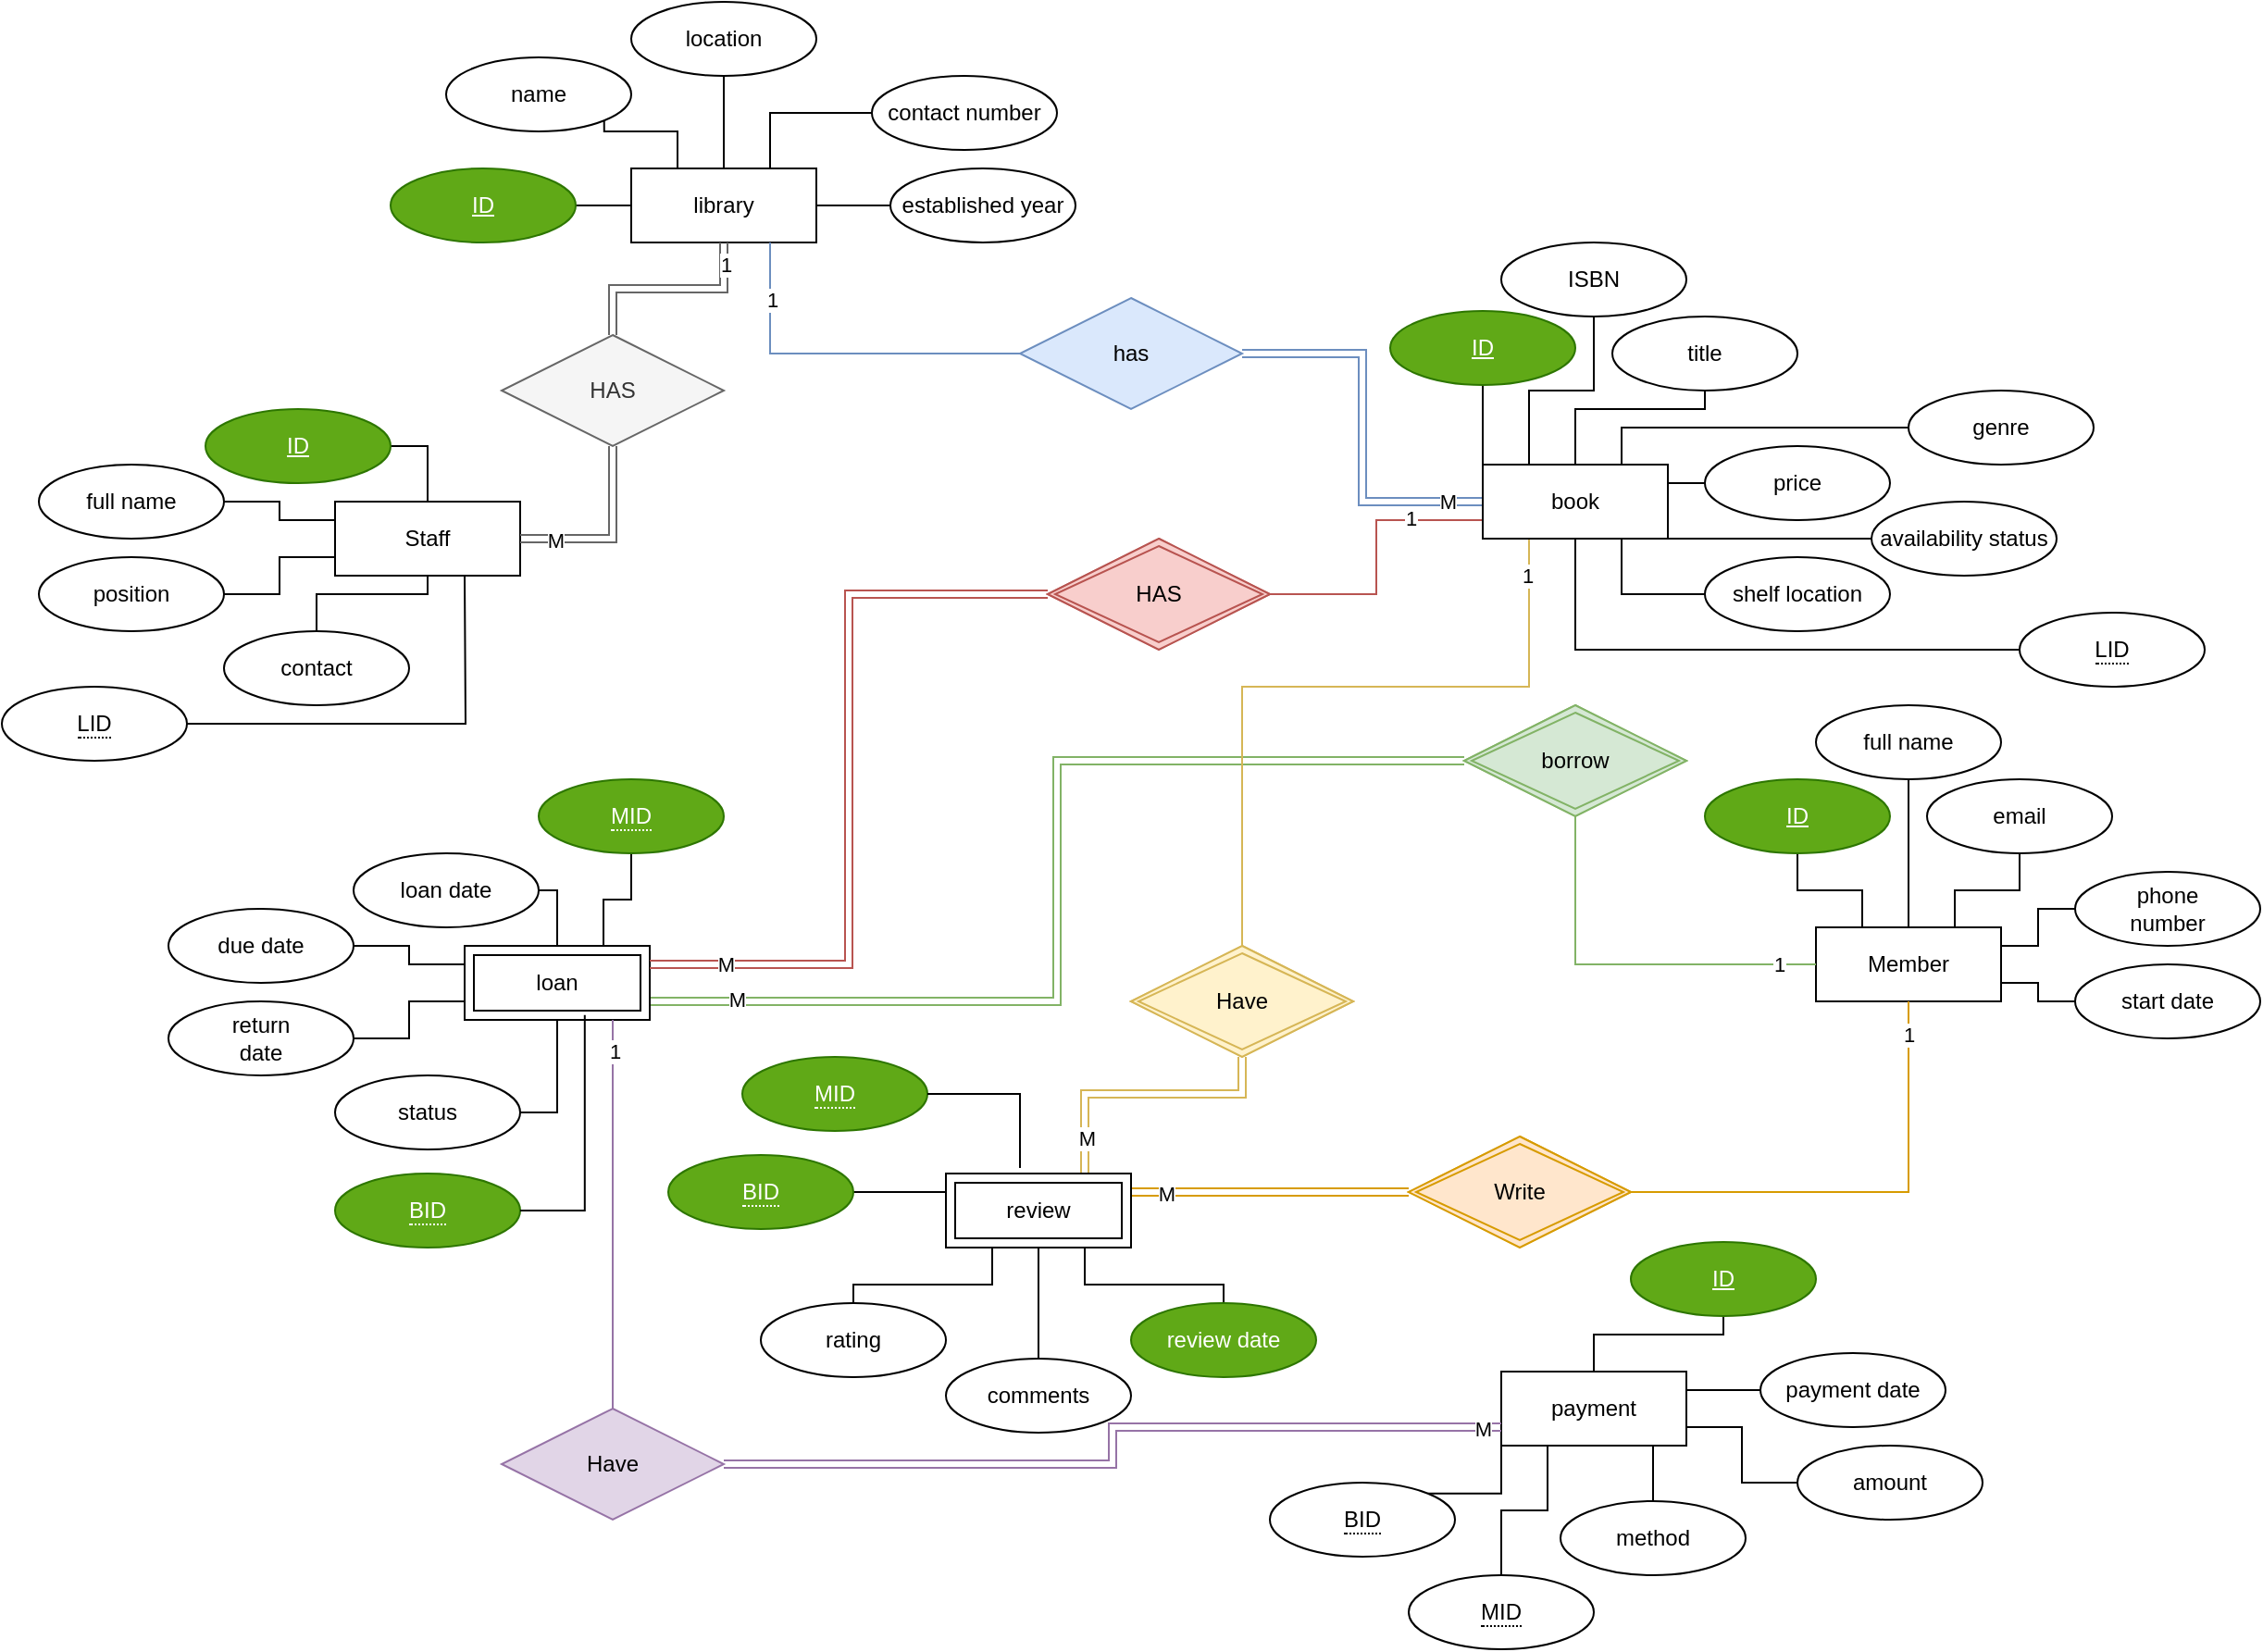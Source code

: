 <mxfile version="27.0.6">
  <diagram name="Page-1" id="9yIrcLChZXt817tXwybH">
    <mxGraphModel dx="2518" dy="2025" grid="1" gridSize="10" guides="1" tooltips="1" connect="1" arrows="1" fold="1" page="1" pageScale="1" pageWidth="850" pageHeight="1100" math="0" shadow="0">
      <root>
        <mxCell id="0" />
        <mxCell id="1" parent="0" />
        <mxCell id="FzuWJB4YfdNF7MfrPsvn-2" value="review" style="whiteSpace=wrap;html=1;align=center;" vertex="1" parent="1">
          <mxGeometry x="310" y="443" width="100" height="40" as="geometry" />
        </mxCell>
        <mxCell id="FzuWJB4YfdNF7MfrPsvn-3" value="payment" style="whiteSpace=wrap;html=1;align=center;" vertex="1" parent="1">
          <mxGeometry x="610" y="550" width="100" height="40" as="geometry" />
        </mxCell>
        <mxCell id="FzuWJB4YfdNF7MfrPsvn-55" style="edgeStyle=orthogonalEdgeStyle;rounded=0;orthogonalLoop=1;jettySize=auto;html=1;entryX=1;entryY=0.25;entryDx=0;entryDy=0;endArrow=none;startFill=0;" edge="1" parent="1" source="FzuWJB4YfdNF7MfrPsvn-50" target="FzuWJB4YfdNF7MfrPsvn-3">
          <mxGeometry relative="1" as="geometry" />
        </mxCell>
        <mxCell id="FzuWJB4YfdNF7MfrPsvn-50" value="payment date" style="ellipse;whiteSpace=wrap;html=1;align=center;" vertex="1" parent="1">
          <mxGeometry x="750" y="540" width="100" height="40" as="geometry" />
        </mxCell>
        <mxCell id="FzuWJB4YfdNF7MfrPsvn-56" style="edgeStyle=orthogonalEdgeStyle;rounded=0;orthogonalLoop=1;jettySize=auto;html=1;entryX=1;entryY=0.75;entryDx=0;entryDy=0;endArrow=none;startFill=0;" edge="1" parent="1" source="FzuWJB4YfdNF7MfrPsvn-51" target="FzuWJB4YfdNF7MfrPsvn-3">
          <mxGeometry relative="1" as="geometry" />
        </mxCell>
        <mxCell id="FzuWJB4YfdNF7MfrPsvn-51" value="amount" style="ellipse;whiteSpace=wrap;html=1;align=center;" vertex="1" parent="1">
          <mxGeometry x="770" y="590" width="100" height="40" as="geometry" />
        </mxCell>
        <mxCell id="FzuWJB4YfdNF7MfrPsvn-52" value="method" style="ellipse;whiteSpace=wrap;html=1;align=center;" vertex="1" parent="1">
          <mxGeometry x="642" y="620" width="100" height="40" as="geometry" />
        </mxCell>
        <mxCell id="FzuWJB4YfdNF7MfrPsvn-57" style="edgeStyle=orthogonalEdgeStyle;rounded=0;orthogonalLoop=1;jettySize=auto;html=1;entryX=0.82;entryY=1;entryDx=0;entryDy=0;entryPerimeter=0;endArrow=none;startFill=0;" edge="1" parent="1" source="FzuWJB4YfdNF7MfrPsvn-52" target="FzuWJB4YfdNF7MfrPsvn-3">
          <mxGeometry relative="1" as="geometry" />
        </mxCell>
        <mxCell id="FzuWJB4YfdNF7MfrPsvn-80" style="edgeStyle=orthogonalEdgeStyle;rounded=0;orthogonalLoop=1;jettySize=auto;html=1;entryX=0.75;entryY=1;entryDx=0;entryDy=0;endArrow=none;startFill=0;" edge="1" parent="1" source="FzuWJB4YfdNF7MfrPsvn-77" target="FzuWJB4YfdNF7MfrPsvn-2">
          <mxGeometry relative="1" as="geometry">
            <Array as="points">
              <mxPoint x="460" y="503" />
              <mxPoint x="385" y="503" />
            </Array>
          </mxGeometry>
        </mxCell>
        <mxCell id="FzuWJB4YfdNF7MfrPsvn-77" value="review date" style="ellipse;whiteSpace=wrap;html=1;align=center;fillColor=#60a917;fontColor=#ffffff;strokeColor=#2D7600;" vertex="1" parent="1">
          <mxGeometry x="410" y="513" width="100" height="40" as="geometry" />
        </mxCell>
        <mxCell id="FzuWJB4YfdNF7MfrPsvn-81" style="edgeStyle=orthogonalEdgeStyle;rounded=0;orthogonalLoop=1;jettySize=auto;html=1;exitX=0.5;exitY=0;exitDx=0;exitDy=0;entryX=0.5;entryY=1;entryDx=0;entryDy=0;endArrow=none;startFill=0;" edge="1" parent="1" source="FzuWJB4YfdNF7MfrPsvn-78" target="FzuWJB4YfdNF7MfrPsvn-2">
          <mxGeometry relative="1" as="geometry" />
        </mxCell>
        <mxCell id="FzuWJB4YfdNF7MfrPsvn-78" value="comments" style="ellipse;whiteSpace=wrap;html=1;align=center;" vertex="1" parent="1">
          <mxGeometry x="310" y="543" width="100" height="40" as="geometry" />
        </mxCell>
        <mxCell id="FzuWJB4YfdNF7MfrPsvn-82" style="edgeStyle=orthogonalEdgeStyle;rounded=0;orthogonalLoop=1;jettySize=auto;html=1;entryX=0.25;entryY=1;entryDx=0;entryDy=0;endArrow=none;startFill=0;" edge="1" parent="1" source="FzuWJB4YfdNF7MfrPsvn-79" target="FzuWJB4YfdNF7MfrPsvn-2">
          <mxGeometry relative="1" as="geometry">
            <Array as="points">
              <mxPoint x="260" y="503" />
              <mxPoint x="335" y="503" />
            </Array>
          </mxGeometry>
        </mxCell>
        <mxCell id="FzuWJB4YfdNF7MfrPsvn-79" value=" rating" style="ellipse;whiteSpace=wrap;html=1;align=center;" vertex="1" parent="1">
          <mxGeometry x="210" y="513" width="100" height="40" as="geometry" />
        </mxCell>
        <mxCell id="FzuWJB4YfdNF7MfrPsvn-84" style="edgeStyle=orthogonalEdgeStyle;rounded=0;orthogonalLoop=1;jettySize=auto;html=1;endArrow=none;startFill=0;" edge="1" parent="1" source="FzuWJB4YfdNF7MfrPsvn-83" target="FzuWJB4YfdNF7MfrPsvn-3">
          <mxGeometry relative="1" as="geometry">
            <Array as="points">
              <mxPoint x="730" y="530" />
              <mxPoint x="660" y="530" />
            </Array>
          </mxGeometry>
        </mxCell>
        <mxCell id="FzuWJB4YfdNF7MfrPsvn-83" value="ID" style="ellipse;whiteSpace=wrap;html=1;align=center;fontStyle=4;fillColor=#60a917;fontColor=#ffffff;strokeColor=#2D7600;" vertex="1" parent="1">
          <mxGeometry x="680" y="480" width="100" height="40" as="geometry" />
        </mxCell>
        <mxCell id="FzuWJB4YfdNF7MfrPsvn-86" value="" style="group" vertex="1" connectable="0" parent="1">
          <mxGeometry x="10" y="-190" width="370" height="130" as="geometry" />
        </mxCell>
        <mxCell id="FzuWJB4YfdNF7MfrPsvn-1" value="library" style="whiteSpace=wrap;html=1;align=center;container=0;" vertex="1" parent="FzuWJB4YfdNF7MfrPsvn-86">
          <mxGeometry x="130" y="90" width="100" height="40" as="geometry" />
        </mxCell>
        <mxCell id="FzuWJB4YfdNF7MfrPsvn-22" style="edgeStyle=orthogonalEdgeStyle;rounded=0;orthogonalLoop=1;jettySize=auto;html=1;exitX=1;exitY=1;exitDx=0;exitDy=0;entryX=0.25;entryY=0;entryDx=0;entryDy=0;endArrow=none;startFill=0;" edge="1" parent="FzuWJB4YfdNF7MfrPsvn-86" source="FzuWJB4YfdNF7MfrPsvn-8" target="FzuWJB4YfdNF7MfrPsvn-1">
          <mxGeometry relative="1" as="geometry">
            <Array as="points">
              <mxPoint x="115" y="70" />
              <mxPoint x="155" y="70" />
            </Array>
          </mxGeometry>
        </mxCell>
        <mxCell id="FzuWJB4YfdNF7MfrPsvn-8" value="name" style="ellipse;whiteSpace=wrap;html=1;align=center;container=0;" vertex="1" parent="FzuWJB4YfdNF7MfrPsvn-86">
          <mxGeometry x="30" y="30" width="100" height="40" as="geometry" />
        </mxCell>
        <mxCell id="FzuWJB4YfdNF7MfrPsvn-21" style="edgeStyle=orthogonalEdgeStyle;rounded=0;orthogonalLoop=1;jettySize=auto;html=1;endArrow=none;startFill=0;" edge="1" parent="FzuWJB4YfdNF7MfrPsvn-86" source="FzuWJB4YfdNF7MfrPsvn-10" target="FzuWJB4YfdNF7MfrPsvn-1">
          <mxGeometry relative="1" as="geometry" />
        </mxCell>
        <mxCell id="FzuWJB4YfdNF7MfrPsvn-10" value="ID" style="ellipse;whiteSpace=wrap;html=1;align=center;fontStyle=4;container=0;fillColor=#60a917;fontColor=#ffffff;strokeColor=#2D7600;" vertex="1" parent="FzuWJB4YfdNF7MfrPsvn-86">
          <mxGeometry y="90" width="100" height="40" as="geometry" />
        </mxCell>
        <mxCell id="FzuWJB4YfdNF7MfrPsvn-27" style="edgeStyle=orthogonalEdgeStyle;rounded=0;orthogonalLoop=1;jettySize=auto;html=1;entryX=0.5;entryY=0;entryDx=0;entryDy=0;endArrow=none;startFill=0;" edge="1" parent="FzuWJB4YfdNF7MfrPsvn-86" source="FzuWJB4YfdNF7MfrPsvn-11" target="FzuWJB4YfdNF7MfrPsvn-1">
          <mxGeometry relative="1" as="geometry" />
        </mxCell>
        <mxCell id="FzuWJB4YfdNF7MfrPsvn-11" value="location" style="ellipse;whiteSpace=wrap;html=1;align=center;container=0;" vertex="1" parent="FzuWJB4YfdNF7MfrPsvn-86">
          <mxGeometry x="130" width="100" height="40" as="geometry" />
        </mxCell>
        <mxCell id="FzuWJB4YfdNF7MfrPsvn-25" style="edgeStyle=orthogonalEdgeStyle;rounded=0;orthogonalLoop=1;jettySize=auto;html=1;exitX=0;exitY=0.5;exitDx=0;exitDy=0;entryX=1;entryY=0.5;entryDx=0;entryDy=0;endArrow=none;startFill=0;" edge="1" parent="FzuWJB4YfdNF7MfrPsvn-86" source="FzuWJB4YfdNF7MfrPsvn-12" target="FzuWJB4YfdNF7MfrPsvn-1">
          <mxGeometry relative="1" as="geometry" />
        </mxCell>
        <mxCell id="FzuWJB4YfdNF7MfrPsvn-12" value="established year" style="ellipse;whiteSpace=wrap;html=1;align=center;container=0;" vertex="1" parent="FzuWJB4YfdNF7MfrPsvn-86">
          <mxGeometry x="270" y="90" width="100" height="40" as="geometry" />
        </mxCell>
        <mxCell id="FzuWJB4YfdNF7MfrPsvn-24" style="edgeStyle=orthogonalEdgeStyle;rounded=0;orthogonalLoop=1;jettySize=auto;html=1;entryX=0.75;entryY=0;entryDx=0;entryDy=0;endArrow=none;startFill=0;" edge="1" parent="FzuWJB4YfdNF7MfrPsvn-86" source="FzuWJB4YfdNF7MfrPsvn-13" target="FzuWJB4YfdNF7MfrPsvn-1">
          <mxGeometry relative="1" as="geometry">
            <Array as="points">
              <mxPoint x="310" y="60" />
              <mxPoint x="205" y="60" />
            </Array>
          </mxGeometry>
        </mxCell>
        <mxCell id="FzuWJB4YfdNF7MfrPsvn-13" value="contact number" style="ellipse;whiteSpace=wrap;html=1;align=center;container=0;" vertex="1" parent="FzuWJB4YfdNF7MfrPsvn-86">
          <mxGeometry x="260" y="40" width="100" height="40" as="geometry" />
        </mxCell>
        <mxCell id="FzuWJB4YfdNF7MfrPsvn-89" style="edgeStyle=orthogonalEdgeStyle;rounded=0;orthogonalLoop=1;jettySize=auto;html=1;entryX=0;entryY=0.5;entryDx=0;entryDy=0;endArrow=none;startFill=0;fillColor=#dae8fc;strokeColor=#6c8ebf;shape=link;" edge="1" parent="1" source="FzuWJB4YfdNF7MfrPsvn-88" target="FzuWJB4YfdNF7MfrPsvn-5">
          <mxGeometry relative="1" as="geometry" />
        </mxCell>
        <mxCell id="FzuWJB4YfdNF7MfrPsvn-94" value="M" style="edgeLabel;html=1;align=center;verticalAlign=middle;resizable=0;points=[];" vertex="1" connectable="0" parent="FzuWJB4YfdNF7MfrPsvn-89">
          <mxGeometry x="0.819" relative="1" as="geometry">
            <mxPoint as="offset" />
          </mxGeometry>
        </mxCell>
        <mxCell id="FzuWJB4YfdNF7MfrPsvn-91" style="edgeStyle=orthogonalEdgeStyle;rounded=0;orthogonalLoop=1;jettySize=auto;html=1;entryX=0.75;entryY=1;entryDx=0;entryDy=0;endArrow=none;startFill=0;fillColor=#dae8fc;strokeColor=#6c8ebf;" edge="1" parent="1" source="FzuWJB4YfdNF7MfrPsvn-88" target="FzuWJB4YfdNF7MfrPsvn-1">
          <mxGeometry relative="1" as="geometry" />
        </mxCell>
        <mxCell id="FzuWJB4YfdNF7MfrPsvn-92" value="1" style="edgeLabel;html=1;align=center;verticalAlign=middle;resizable=0;points=[];" vertex="1" connectable="0" parent="FzuWJB4YfdNF7MfrPsvn-91">
          <mxGeometry x="0.682" y="-1" relative="1" as="geometry">
            <mxPoint as="offset" />
          </mxGeometry>
        </mxCell>
        <mxCell id="FzuWJB4YfdNF7MfrPsvn-88" value="has" style="shape=rhombus;perimeter=rhombusPerimeter;whiteSpace=wrap;html=1;align=center;fillColor=#dae8fc;strokeColor=#6c8ebf;" vertex="1" parent="1">
          <mxGeometry x="350" y="-30" width="120" height="60" as="geometry" />
        </mxCell>
        <mxCell id="FzuWJB4YfdNF7MfrPsvn-95" value="" style="group" vertex="1" connectable="0" parent="1">
          <mxGeometry x="720" y="190" width="300" height="180" as="geometry" />
        </mxCell>
        <mxCell id="FzuWJB4YfdNF7MfrPsvn-4" value="Member" style="whiteSpace=wrap;html=1;align=center;" vertex="1" parent="FzuWJB4YfdNF7MfrPsvn-95">
          <mxGeometry x="60" y="120" width="100" height="40" as="geometry" />
        </mxCell>
        <mxCell id="FzuWJB4YfdNF7MfrPsvn-43" style="edgeStyle=orthogonalEdgeStyle;rounded=0;orthogonalLoop=1;jettySize=auto;html=1;entryX=0.25;entryY=0;entryDx=0;entryDy=0;endArrow=none;startFill=0;" edge="1" parent="FzuWJB4YfdNF7MfrPsvn-95" source="FzuWJB4YfdNF7MfrPsvn-37" target="FzuWJB4YfdNF7MfrPsvn-4">
          <mxGeometry relative="1" as="geometry" />
        </mxCell>
        <mxCell id="FzuWJB4YfdNF7MfrPsvn-37" value="ID" style="ellipse;whiteSpace=wrap;html=1;align=center;fontStyle=4;fillColor=#60a917;fontColor=#ffffff;strokeColor=#2D7600;" vertex="1" parent="FzuWJB4YfdNF7MfrPsvn-95">
          <mxGeometry y="40" width="100" height="40" as="geometry" />
        </mxCell>
        <mxCell id="FzuWJB4YfdNF7MfrPsvn-44" style="edgeStyle=orthogonalEdgeStyle;rounded=0;orthogonalLoop=1;jettySize=auto;html=1;entryX=0.5;entryY=0;entryDx=0;entryDy=0;endArrow=none;startFill=0;" edge="1" parent="FzuWJB4YfdNF7MfrPsvn-95" source="FzuWJB4YfdNF7MfrPsvn-38" target="FzuWJB4YfdNF7MfrPsvn-4">
          <mxGeometry relative="1" as="geometry" />
        </mxCell>
        <mxCell id="FzuWJB4YfdNF7MfrPsvn-38" value=" full name" style="ellipse;whiteSpace=wrap;html=1;align=center;" vertex="1" parent="FzuWJB4YfdNF7MfrPsvn-95">
          <mxGeometry x="60" width="100" height="40" as="geometry" />
        </mxCell>
        <mxCell id="FzuWJB4YfdNF7MfrPsvn-47" style="edgeStyle=orthogonalEdgeStyle;rounded=0;orthogonalLoop=1;jettySize=auto;html=1;entryX=1;entryY=0.75;entryDx=0;entryDy=0;endArrow=none;startFill=0;" edge="1" parent="FzuWJB4YfdNF7MfrPsvn-95" source="FzuWJB4YfdNF7MfrPsvn-40" target="FzuWJB4YfdNF7MfrPsvn-4">
          <mxGeometry relative="1" as="geometry" />
        </mxCell>
        <mxCell id="FzuWJB4YfdNF7MfrPsvn-40" value=" start date" style="ellipse;whiteSpace=wrap;html=1;align=center;" vertex="1" parent="FzuWJB4YfdNF7MfrPsvn-95">
          <mxGeometry x="200" y="140" width="100" height="40" as="geometry" />
        </mxCell>
        <mxCell id="FzuWJB4YfdNF7MfrPsvn-45" style="edgeStyle=orthogonalEdgeStyle;rounded=0;orthogonalLoop=1;jettySize=auto;html=1;entryX=0.75;entryY=0;entryDx=0;entryDy=0;endArrow=none;startFill=0;" edge="1" parent="FzuWJB4YfdNF7MfrPsvn-95" source="FzuWJB4YfdNF7MfrPsvn-41" target="FzuWJB4YfdNF7MfrPsvn-4">
          <mxGeometry relative="1" as="geometry" />
        </mxCell>
        <mxCell id="FzuWJB4YfdNF7MfrPsvn-41" value="email" style="ellipse;whiteSpace=wrap;html=1;align=center;" vertex="1" parent="FzuWJB4YfdNF7MfrPsvn-95">
          <mxGeometry x="120" y="40" width="100" height="40" as="geometry" />
        </mxCell>
        <mxCell id="FzuWJB4YfdNF7MfrPsvn-46" style="edgeStyle=orthogonalEdgeStyle;rounded=0;orthogonalLoop=1;jettySize=auto;html=1;entryX=1;entryY=0.25;entryDx=0;entryDy=0;endArrow=none;startFill=0;" edge="1" parent="FzuWJB4YfdNF7MfrPsvn-95" source="FzuWJB4YfdNF7MfrPsvn-42" target="FzuWJB4YfdNF7MfrPsvn-4">
          <mxGeometry relative="1" as="geometry" />
        </mxCell>
        <mxCell id="FzuWJB4YfdNF7MfrPsvn-42" value="phone &lt;br/&gt;number" style="ellipse;whiteSpace=wrap;html=1;align=center;" vertex="1" parent="FzuWJB4YfdNF7MfrPsvn-95">
          <mxGeometry x="200" y="90" width="100" height="40" as="geometry" />
        </mxCell>
        <mxCell id="FzuWJB4YfdNF7MfrPsvn-98" style="edgeStyle=orthogonalEdgeStyle;rounded=0;orthogonalLoop=1;jettySize=auto;html=1;entryX=0;entryY=0.5;entryDx=0;entryDy=0;endArrow=none;startFill=0;fillColor=#d5e8d4;strokeColor=#82b366;" edge="1" parent="1" source="FzuWJB4YfdNF7MfrPsvn-96" target="FzuWJB4YfdNF7MfrPsvn-4">
          <mxGeometry relative="1" as="geometry">
            <Array as="points">
              <mxPoint x="650" y="330" />
            </Array>
          </mxGeometry>
        </mxCell>
        <mxCell id="FzuWJB4YfdNF7MfrPsvn-99" value="1" style="edgeLabel;html=1;align=center;verticalAlign=middle;resizable=0;points=[];" vertex="1" connectable="0" parent="FzuWJB4YfdNF7MfrPsvn-98">
          <mxGeometry x="0.809" relative="1" as="geometry">
            <mxPoint as="offset" />
          </mxGeometry>
        </mxCell>
        <mxCell id="FzuWJB4YfdNF7MfrPsvn-116" style="edgeStyle=orthogonalEdgeStyle;rounded=0;orthogonalLoop=1;jettySize=auto;html=1;entryX=1;entryY=0.75;entryDx=0;entryDy=0;fillColor=#d5e8d4;strokeColor=#82b366;endArrow=none;startFill=0;shape=link;" edge="1" parent="1" source="FzuWJB4YfdNF7MfrPsvn-96" target="FzuWJB4YfdNF7MfrPsvn-7">
          <mxGeometry relative="1" as="geometry" />
        </mxCell>
        <mxCell id="FzuWJB4YfdNF7MfrPsvn-119" value="M" style="edgeLabel;html=1;align=center;verticalAlign=middle;resizable=0;points=[];" vertex="1" connectable="0" parent="FzuWJB4YfdNF7MfrPsvn-116">
          <mxGeometry x="0.835" y="-1" relative="1" as="geometry">
            <mxPoint as="offset" />
          </mxGeometry>
        </mxCell>
        <mxCell id="FzuWJB4YfdNF7MfrPsvn-96" value="borrow" style="shape=rhombus;perimeter=rhombusPerimeter;whiteSpace=wrap;html=1;align=center;fillColor=#d5e8d4;strokeColor=#82b366;" vertex="1" parent="1">
          <mxGeometry x="590" y="190" width="120" height="60" as="geometry" />
        </mxCell>
        <mxCell id="FzuWJB4YfdNF7MfrPsvn-101" value="" style="group" vertex="1" connectable="0" parent="1">
          <mxGeometry x="-110" y="270" width="260" height="160" as="geometry" />
        </mxCell>
        <mxCell id="FzuWJB4YfdNF7MfrPsvn-7" value="loan" style="whiteSpace=wrap;html=1;align=center;" vertex="1" parent="FzuWJB4YfdNF7MfrPsvn-101">
          <mxGeometry x="160" y="50" width="100" height="40" as="geometry" />
        </mxCell>
        <mxCell id="FzuWJB4YfdNF7MfrPsvn-63" style="edgeStyle=orthogonalEdgeStyle;rounded=0;orthogonalLoop=1;jettySize=auto;html=1;exitX=1;exitY=0.5;exitDx=0;exitDy=0;entryX=0.5;entryY=0;entryDx=0;entryDy=0;endArrow=none;startFill=0;" edge="1" parent="FzuWJB4YfdNF7MfrPsvn-101" source="FzuWJB4YfdNF7MfrPsvn-39" target="FzuWJB4YfdNF7MfrPsvn-7">
          <mxGeometry relative="1" as="geometry" />
        </mxCell>
        <mxCell id="FzuWJB4YfdNF7MfrPsvn-39" value=" loan date" style="ellipse;whiteSpace=wrap;html=1;align=center;" vertex="1" parent="FzuWJB4YfdNF7MfrPsvn-101">
          <mxGeometry x="100" width="100" height="40" as="geometry" />
        </mxCell>
        <mxCell id="FzuWJB4YfdNF7MfrPsvn-67" style="edgeStyle=orthogonalEdgeStyle;rounded=0;orthogonalLoop=1;jettySize=auto;html=1;entryX=0.5;entryY=1;entryDx=0;entryDy=0;endArrow=none;startFill=0;" edge="1" parent="FzuWJB4YfdNF7MfrPsvn-101" source="FzuWJB4YfdNF7MfrPsvn-58" target="FzuWJB4YfdNF7MfrPsvn-7">
          <mxGeometry relative="1" as="geometry">
            <Array as="points">
              <mxPoint x="210" y="140" />
            </Array>
          </mxGeometry>
        </mxCell>
        <mxCell id="FzuWJB4YfdNF7MfrPsvn-58" value=" status" style="ellipse;whiteSpace=wrap;html=1;align=center;" vertex="1" parent="FzuWJB4YfdNF7MfrPsvn-101">
          <mxGeometry x="90" y="120" width="100" height="40" as="geometry" />
        </mxCell>
        <mxCell id="FzuWJB4YfdNF7MfrPsvn-65" style="edgeStyle=orthogonalEdgeStyle;rounded=0;orthogonalLoop=1;jettySize=auto;html=1;exitX=1;exitY=0.5;exitDx=0;exitDy=0;entryX=0;entryY=0.75;entryDx=0;entryDy=0;endArrow=none;startFill=0;" edge="1" parent="FzuWJB4YfdNF7MfrPsvn-101" source="FzuWJB4YfdNF7MfrPsvn-59" target="FzuWJB4YfdNF7MfrPsvn-7">
          <mxGeometry relative="1" as="geometry">
            <Array as="points">
              <mxPoint x="130" y="80" />
            </Array>
          </mxGeometry>
        </mxCell>
        <mxCell id="FzuWJB4YfdNF7MfrPsvn-59" value="return &lt;br/&gt;date" style="ellipse;whiteSpace=wrap;html=1;align=center;" vertex="1" parent="FzuWJB4YfdNF7MfrPsvn-101">
          <mxGeometry y="80" width="100" height="40" as="geometry" />
        </mxCell>
        <mxCell id="FzuWJB4YfdNF7MfrPsvn-64" style="edgeStyle=orthogonalEdgeStyle;rounded=0;orthogonalLoop=1;jettySize=auto;html=1;exitX=1;exitY=0.5;exitDx=0;exitDy=0;entryX=0;entryY=0.25;entryDx=0;entryDy=0;endArrow=none;startFill=0;" edge="1" parent="FzuWJB4YfdNF7MfrPsvn-101" source="FzuWJB4YfdNF7MfrPsvn-60" target="FzuWJB4YfdNF7MfrPsvn-7">
          <mxGeometry relative="1" as="geometry" />
        </mxCell>
        <mxCell id="FzuWJB4YfdNF7MfrPsvn-60" value=" due date" style="ellipse;whiteSpace=wrap;html=1;align=center;" vertex="1" parent="FzuWJB4YfdNF7MfrPsvn-101">
          <mxGeometry y="30" width="100" height="40" as="geometry" />
        </mxCell>
        <mxCell id="FzuWJB4YfdNF7MfrPsvn-136" value="loan" style="shape=ext;margin=3;double=1;whiteSpace=wrap;html=1;align=center;" vertex="1" parent="FzuWJB4YfdNF7MfrPsvn-101">
          <mxGeometry x="160" y="50" width="100" height="40" as="geometry" />
        </mxCell>
        <mxCell id="FzuWJB4YfdNF7MfrPsvn-104" style="edgeStyle=orthogonalEdgeStyle;rounded=0;orthogonalLoop=1;jettySize=auto;html=1;entryX=0;entryY=0.75;entryDx=0;entryDy=0;fillColor=#f8cecc;strokeColor=#b85450;endArrow=none;startFill=0;" edge="1" parent="1" source="FzuWJB4YfdNF7MfrPsvn-103" target="FzuWJB4YfdNF7MfrPsvn-5">
          <mxGeometry relative="1" as="geometry" />
        </mxCell>
        <mxCell id="FzuWJB4YfdNF7MfrPsvn-120" value="1" style="edgeLabel;html=1;align=center;verticalAlign=middle;resizable=0;points=[];" vertex="1" connectable="0" parent="FzuWJB4YfdNF7MfrPsvn-104">
          <mxGeometry x="0.497" y="1" relative="1" as="geometry">
            <mxPoint as="offset" />
          </mxGeometry>
        </mxCell>
        <mxCell id="FzuWJB4YfdNF7MfrPsvn-118" style="edgeStyle=orthogonalEdgeStyle;rounded=0;orthogonalLoop=1;jettySize=auto;html=1;fillColor=#f8cecc;strokeColor=#b85450;endArrow=none;startFill=0;entryX=1;entryY=0.25;entryDx=0;entryDy=0;shape=link;" edge="1" parent="1" source="FzuWJB4YfdNF7MfrPsvn-103" target="FzuWJB4YfdNF7MfrPsvn-7">
          <mxGeometry relative="1" as="geometry">
            <mxPoint x="180" y="150" as="targetPoint" />
          </mxGeometry>
        </mxCell>
        <mxCell id="FzuWJB4YfdNF7MfrPsvn-123" value="M" style="edgeLabel;html=1;align=center;verticalAlign=middle;resizable=0;points=[];" vertex="1" connectable="0" parent="FzuWJB4YfdNF7MfrPsvn-118">
          <mxGeometry x="0.802" relative="1" as="geometry">
            <mxPoint as="offset" />
          </mxGeometry>
        </mxCell>
        <mxCell id="FzuWJB4YfdNF7MfrPsvn-103" value="HAS" style="shape=rhombus;perimeter=rhombusPerimeter;whiteSpace=wrap;html=1;align=center;fillColor=#f8cecc;strokeColor=#b85450;" vertex="1" parent="1">
          <mxGeometry x="365" y="100" width="120" height="60" as="geometry" />
        </mxCell>
        <mxCell id="FzuWJB4YfdNF7MfrPsvn-108" style="edgeStyle=orthogonalEdgeStyle;rounded=0;orthogonalLoop=1;jettySize=auto;html=1;entryX=1;entryY=0.25;entryDx=0;entryDy=0;fillColor=#ffe6cc;strokeColor=#d79b00;endArrow=none;startFill=0;shape=link;" edge="1" parent="1" source="FzuWJB4YfdNF7MfrPsvn-106" target="FzuWJB4YfdNF7MfrPsvn-2">
          <mxGeometry relative="1" as="geometry">
            <Array as="points">
              <mxPoint x="520" y="453" />
              <mxPoint x="520" y="453" />
            </Array>
          </mxGeometry>
        </mxCell>
        <mxCell id="FzuWJB4YfdNF7MfrPsvn-111" value="M" style="edgeLabel;html=1;align=center;verticalAlign=middle;resizable=0;points=[];" vertex="1" connectable="0" parent="FzuWJB4YfdNF7MfrPsvn-108">
          <mxGeometry x="0.746" y="1" relative="1" as="geometry">
            <mxPoint as="offset" />
          </mxGeometry>
        </mxCell>
        <mxCell id="FzuWJB4YfdNF7MfrPsvn-109" style="edgeStyle=orthogonalEdgeStyle;rounded=0;orthogonalLoop=1;jettySize=auto;html=1;exitX=1;exitY=0.5;exitDx=0;exitDy=0;entryX=0.5;entryY=1;entryDx=0;entryDy=0;endArrow=none;startFill=0;fillColor=#ffe6cc;strokeColor=#d79b00;" edge="1" parent="1" source="FzuWJB4YfdNF7MfrPsvn-106" target="FzuWJB4YfdNF7MfrPsvn-4">
          <mxGeometry relative="1" as="geometry" />
        </mxCell>
        <mxCell id="FzuWJB4YfdNF7MfrPsvn-110" value="1" style="edgeLabel;html=1;align=center;verticalAlign=middle;resizable=0;points=[];" vertex="1" connectable="0" parent="FzuWJB4YfdNF7MfrPsvn-109">
          <mxGeometry x="0.856" relative="1" as="geometry">
            <mxPoint as="offset" />
          </mxGeometry>
        </mxCell>
        <mxCell id="FzuWJB4YfdNF7MfrPsvn-106" value="Write" style="shape=rhombus;perimeter=rhombusPerimeter;whiteSpace=wrap;html=1;align=center;fillColor=#ffe6cc;strokeColor=#d79b00;" vertex="1" parent="1">
          <mxGeometry x="560" y="423" width="120" height="60" as="geometry" />
        </mxCell>
        <mxCell id="FzuWJB4YfdNF7MfrPsvn-112" style="edgeStyle=orthogonalEdgeStyle;rounded=0;orthogonalLoop=1;jettySize=auto;html=1;entryX=0.25;entryY=1;entryDx=0;entryDy=0;endArrow=none;startFill=0;fillColor=#fff2cc;strokeColor=#d6b656;" edge="1" parent="1" source="FzuWJB4YfdNF7MfrPsvn-107" target="FzuWJB4YfdNF7MfrPsvn-5">
          <mxGeometry relative="1" as="geometry">
            <Array as="points">
              <mxPoint x="470" y="180" />
              <mxPoint x="625" y="180" />
            </Array>
          </mxGeometry>
        </mxCell>
        <mxCell id="FzuWJB4YfdNF7MfrPsvn-114" value="1" style="edgeLabel;html=1;align=center;verticalAlign=middle;resizable=0;points=[];" vertex="1" connectable="0" parent="FzuWJB4YfdNF7MfrPsvn-112">
          <mxGeometry x="0.893" y="1" relative="1" as="geometry">
            <mxPoint as="offset" />
          </mxGeometry>
        </mxCell>
        <mxCell id="FzuWJB4YfdNF7MfrPsvn-107" value="Have" style="shape=rhombus;perimeter=rhombusPerimeter;whiteSpace=wrap;html=1;align=center;fillColor=#fff2cc;strokeColor=#d6b656;" vertex="1" parent="1">
          <mxGeometry x="410" y="320" width="120" height="60" as="geometry" />
        </mxCell>
        <mxCell id="FzuWJB4YfdNF7MfrPsvn-113" style="edgeStyle=orthogonalEdgeStyle;rounded=0;orthogonalLoop=1;jettySize=auto;html=1;endArrow=none;startFill=0;fillColor=#fff2cc;strokeColor=#d6b656;entryX=0.75;entryY=0;entryDx=0;entryDy=0;shape=link;" edge="1" parent="1" source="FzuWJB4YfdNF7MfrPsvn-107" target="FzuWJB4YfdNF7MfrPsvn-2">
          <mxGeometry relative="1" as="geometry">
            <Array as="points">
              <mxPoint x="470" y="400" />
              <mxPoint x="385" y="400" />
            </Array>
          </mxGeometry>
        </mxCell>
        <mxCell id="FzuWJB4YfdNF7MfrPsvn-115" value="M" style="edgeLabel;html=1;align=center;verticalAlign=middle;resizable=0;points=[];" vertex="1" connectable="0" parent="FzuWJB4YfdNF7MfrPsvn-113">
          <mxGeometry x="0.736" y="1" relative="1" as="geometry">
            <mxPoint as="offset" />
          </mxGeometry>
        </mxCell>
        <mxCell id="FzuWJB4YfdNF7MfrPsvn-122" value="" style="group" vertex="1" connectable="0" parent="1">
          <mxGeometry x="-180" y="30" width="260" height="160" as="geometry" />
        </mxCell>
        <mxCell id="FzuWJB4YfdNF7MfrPsvn-6" value="Staff" style="whiteSpace=wrap;html=1;align=center;" vertex="1" parent="FzuWJB4YfdNF7MfrPsvn-122">
          <mxGeometry x="160" y="50" width="100" height="40" as="geometry" />
        </mxCell>
        <mxCell id="FzuWJB4YfdNF7MfrPsvn-72" style="edgeStyle=orthogonalEdgeStyle;rounded=0;orthogonalLoop=1;jettySize=auto;html=1;entryX=0.5;entryY=0;entryDx=0;entryDy=0;endArrow=none;startFill=0;" edge="1" parent="FzuWJB4YfdNF7MfrPsvn-122" source="FzuWJB4YfdNF7MfrPsvn-68" target="FzuWJB4YfdNF7MfrPsvn-6">
          <mxGeometry relative="1" as="geometry">
            <Array as="points">
              <mxPoint x="210" y="20" />
            </Array>
          </mxGeometry>
        </mxCell>
        <mxCell id="FzuWJB4YfdNF7MfrPsvn-68" value="ID" style="ellipse;whiteSpace=wrap;html=1;align=center;fontStyle=4;fillColor=#60a917;fontColor=#ffffff;strokeColor=#2D7600;" vertex="1" parent="FzuWJB4YfdNF7MfrPsvn-122">
          <mxGeometry x="90" width="100" height="40" as="geometry" />
        </mxCell>
        <mxCell id="FzuWJB4YfdNF7MfrPsvn-74" style="edgeStyle=orthogonalEdgeStyle;rounded=0;orthogonalLoop=1;jettySize=auto;html=1;exitX=1;exitY=0.5;exitDx=0;exitDy=0;entryX=0;entryY=0.25;entryDx=0;entryDy=0;endArrow=none;startFill=0;" edge="1" parent="FzuWJB4YfdNF7MfrPsvn-122" source="FzuWJB4YfdNF7MfrPsvn-69" target="FzuWJB4YfdNF7MfrPsvn-6">
          <mxGeometry relative="1" as="geometry" />
        </mxCell>
        <mxCell id="FzuWJB4YfdNF7MfrPsvn-69" value="full name" style="ellipse;whiteSpace=wrap;html=1;align=center;" vertex="1" parent="FzuWJB4YfdNF7MfrPsvn-122">
          <mxGeometry y="30" width="100" height="40" as="geometry" />
        </mxCell>
        <mxCell id="FzuWJB4YfdNF7MfrPsvn-75" style="edgeStyle=orthogonalEdgeStyle;rounded=0;orthogonalLoop=1;jettySize=auto;html=1;entryX=0;entryY=0.75;entryDx=0;entryDy=0;endArrow=none;startFill=0;" edge="1" parent="FzuWJB4YfdNF7MfrPsvn-122" source="FzuWJB4YfdNF7MfrPsvn-70" target="FzuWJB4YfdNF7MfrPsvn-6">
          <mxGeometry relative="1" as="geometry" />
        </mxCell>
        <mxCell id="FzuWJB4YfdNF7MfrPsvn-70" value="position" style="ellipse;whiteSpace=wrap;html=1;align=center;" vertex="1" parent="FzuWJB4YfdNF7MfrPsvn-122">
          <mxGeometry y="80" width="100" height="40" as="geometry" />
        </mxCell>
        <mxCell id="FzuWJB4YfdNF7MfrPsvn-76" style="edgeStyle=orthogonalEdgeStyle;rounded=0;orthogonalLoop=1;jettySize=auto;html=1;entryX=0.5;entryY=1;entryDx=0;entryDy=0;endArrow=none;startFill=0;" edge="1" parent="FzuWJB4YfdNF7MfrPsvn-122" source="FzuWJB4YfdNF7MfrPsvn-71" target="FzuWJB4YfdNF7MfrPsvn-6">
          <mxGeometry relative="1" as="geometry" />
        </mxCell>
        <mxCell id="FzuWJB4YfdNF7MfrPsvn-71" value="contact" style="ellipse;whiteSpace=wrap;html=1;align=center;" vertex="1" parent="FzuWJB4YfdNF7MfrPsvn-122">
          <mxGeometry x="100" y="120" width="100" height="40" as="geometry" />
        </mxCell>
        <mxCell id="FzuWJB4YfdNF7MfrPsvn-127" style="edgeStyle=orthogonalEdgeStyle;rounded=0;orthogonalLoop=1;jettySize=auto;html=1;endArrow=none;startFill=0;fillColor=#e1d5e7;strokeColor=#9673a6;" edge="1" parent="1" source="FzuWJB4YfdNF7MfrPsvn-126">
          <mxGeometry relative="1" as="geometry">
            <mxPoint x="130" y="360" as="targetPoint" />
          </mxGeometry>
        </mxCell>
        <mxCell id="FzuWJB4YfdNF7MfrPsvn-129" value="1" style="edgeLabel;html=1;align=center;verticalAlign=middle;resizable=0;points=[];" vertex="1" connectable="0" parent="FzuWJB4YfdNF7MfrPsvn-127">
          <mxGeometry x="0.839" y="-1" relative="1" as="geometry">
            <mxPoint as="offset" />
          </mxGeometry>
        </mxCell>
        <mxCell id="FzuWJB4YfdNF7MfrPsvn-128" style="edgeStyle=orthogonalEdgeStyle;rounded=0;orthogonalLoop=1;jettySize=auto;html=1;entryX=0;entryY=0.75;entryDx=0;entryDy=0;endArrow=none;startFill=0;fillColor=#e1d5e7;strokeColor=#9673a6;shape=link;" edge="1" parent="1" source="FzuWJB4YfdNF7MfrPsvn-126" target="FzuWJB4YfdNF7MfrPsvn-3">
          <mxGeometry relative="1" as="geometry">
            <Array as="points">
              <mxPoint x="400" y="600" />
              <mxPoint x="400" y="580" />
            </Array>
          </mxGeometry>
        </mxCell>
        <mxCell id="FzuWJB4YfdNF7MfrPsvn-130" value="M" style="edgeLabel;html=1;align=center;verticalAlign=middle;resizable=0;points=[];" vertex="1" connectable="0" parent="FzuWJB4YfdNF7MfrPsvn-128">
          <mxGeometry x="0.952" y="-1" relative="1" as="geometry">
            <mxPoint as="offset" />
          </mxGeometry>
        </mxCell>
        <mxCell id="FzuWJB4YfdNF7MfrPsvn-126" value="Have" style="shape=rhombus;perimeter=rhombusPerimeter;whiteSpace=wrap;html=1;align=center;fillColor=#e1d5e7;strokeColor=#9673a6;" vertex="1" parent="1">
          <mxGeometry x="70" y="570" width="120" height="60" as="geometry" />
        </mxCell>
        <mxCell id="FzuWJB4YfdNF7MfrPsvn-133" style="edgeStyle=orthogonalEdgeStyle;rounded=0;orthogonalLoop=1;jettySize=auto;html=1;entryX=1;entryY=0.5;entryDx=0;entryDy=0;endArrow=none;startFill=0;fillColor=#f5f5f5;strokeColor=#666666;shape=link;" edge="1" parent="1" source="FzuWJB4YfdNF7MfrPsvn-131" target="FzuWJB4YfdNF7MfrPsvn-6">
          <mxGeometry relative="1" as="geometry" />
        </mxCell>
        <mxCell id="FzuWJB4YfdNF7MfrPsvn-135" value="M" style="edgeLabel;html=1;align=center;verticalAlign=middle;resizable=0;points=[];" vertex="1" connectable="0" parent="FzuWJB4YfdNF7MfrPsvn-133">
          <mxGeometry x="0.62" y="1" relative="1" as="geometry">
            <mxPoint as="offset" />
          </mxGeometry>
        </mxCell>
        <mxCell id="FzuWJB4YfdNF7MfrPsvn-131" value="HAS" style="shape=rhombus;perimeter=rhombusPerimeter;whiteSpace=wrap;html=1;align=center;fillColor=#f5f5f5;fontColor=#333333;strokeColor=#666666;" vertex="1" parent="1">
          <mxGeometry x="70" y="-10" width="120" height="60" as="geometry" />
        </mxCell>
        <mxCell id="FzuWJB4YfdNF7MfrPsvn-132" style="edgeStyle=orthogonalEdgeStyle;rounded=0;orthogonalLoop=1;jettySize=auto;html=1;endArrow=none;startFill=0;fillColor=#f5f5f5;strokeColor=#666666;entryX=0.5;entryY=1;entryDx=0;entryDy=0;shape=link;" edge="1" parent="1" source="FzuWJB4YfdNF7MfrPsvn-131" target="FzuWJB4YfdNF7MfrPsvn-1">
          <mxGeometry relative="1" as="geometry">
            <mxPoint x="184" y="-50" as="targetPoint" />
          </mxGeometry>
        </mxCell>
        <mxCell id="FzuWJB4YfdNF7MfrPsvn-134" value="1" style="edgeLabel;html=1;align=center;verticalAlign=middle;resizable=0;points=[];" vertex="1" connectable="0" parent="FzuWJB4YfdNF7MfrPsvn-132">
          <mxGeometry x="0.782" y="-1" relative="1" as="geometry">
            <mxPoint as="offset" />
          </mxGeometry>
        </mxCell>
        <mxCell id="FzuWJB4YfdNF7MfrPsvn-137" value="review" style="shape=ext;margin=3;double=1;whiteSpace=wrap;html=1;align=center;" vertex="1" parent="1">
          <mxGeometry x="310" y="443" width="100" height="40" as="geometry" />
        </mxCell>
        <mxCell id="FzuWJB4YfdNF7MfrPsvn-138" value="HAS" style="shape=rhombus;double=1;perimeter=rhombusPerimeter;whiteSpace=wrap;html=1;align=center;fillColor=#f8cecc;strokeColor=#b85450;" vertex="1" parent="1">
          <mxGeometry x="365" y="100" width="120" height="60" as="geometry" />
        </mxCell>
        <mxCell id="FzuWJB4YfdNF7MfrPsvn-139" value="Write" style="shape=rhombus;double=1;perimeter=rhombusPerimeter;whiteSpace=wrap;html=1;align=center;fillColor=#ffe6cc;strokeColor=#d79b00;" vertex="1" parent="1">
          <mxGeometry x="560" y="423" width="120" height="60" as="geometry" />
        </mxCell>
        <mxCell id="FzuWJB4YfdNF7MfrPsvn-140" value="Have" style="shape=rhombus;double=1;perimeter=rhombusPerimeter;whiteSpace=wrap;html=1;align=center;fillColor=#fff2cc;strokeColor=#d6b656;" vertex="1" parent="1">
          <mxGeometry x="410" y="320" width="120" height="60" as="geometry" />
        </mxCell>
        <mxCell id="FzuWJB4YfdNF7MfrPsvn-141" value="borrow" style="shape=rhombus;double=1;perimeter=rhombusPerimeter;whiteSpace=wrap;html=1;align=center;fillColor=#d5e8d4;strokeColor=#82b366;" vertex="1" parent="1">
          <mxGeometry x="590" y="190" width="120" height="60" as="geometry" />
        </mxCell>
        <mxCell id="FzuWJB4YfdNF7MfrPsvn-5" value="book" style="whiteSpace=wrap;html=1;align=center;" vertex="1" parent="1">
          <mxGeometry x="600" y="60" width="100" height="40" as="geometry" />
        </mxCell>
        <mxCell id="FzuWJB4YfdNF7MfrPsvn-28" style="edgeStyle=orthogonalEdgeStyle;rounded=0;orthogonalLoop=1;jettySize=auto;html=1;entryX=0;entryY=0;entryDx=0;entryDy=0;exitX=0.5;exitY=1;exitDx=0;exitDy=0;endArrow=none;startFill=0;" edge="1" parent="1" source="FzuWJB4YfdNF7MfrPsvn-14" target="FzuWJB4YfdNF7MfrPsvn-5">
          <mxGeometry relative="1" as="geometry" />
        </mxCell>
        <mxCell id="FzuWJB4YfdNF7MfrPsvn-14" value="ID" style="ellipse;whiteSpace=wrap;html=1;align=center;fontStyle=4;fillColor=#60a917;fontColor=#ffffff;strokeColor=#2D7600;" vertex="1" parent="1">
          <mxGeometry x="550" y="-23" width="100" height="40" as="geometry" />
        </mxCell>
        <mxCell id="FzuWJB4YfdNF7MfrPsvn-30" style="edgeStyle=orthogonalEdgeStyle;rounded=0;orthogonalLoop=1;jettySize=auto;html=1;exitX=0.5;exitY=1;exitDx=0;exitDy=0;entryX=0.25;entryY=0;entryDx=0;entryDy=0;endArrow=none;startFill=0;" edge="1" parent="1" source="FzuWJB4YfdNF7MfrPsvn-15" target="FzuWJB4YfdNF7MfrPsvn-5">
          <mxGeometry relative="1" as="geometry">
            <Array as="points">
              <mxPoint x="660" y="20" />
              <mxPoint x="625" y="20" />
            </Array>
          </mxGeometry>
        </mxCell>
        <mxCell id="FzuWJB4YfdNF7MfrPsvn-15" value="ISBN" style="ellipse;whiteSpace=wrap;html=1;align=center;" vertex="1" parent="1">
          <mxGeometry x="610" y="-60" width="100" height="40" as="geometry" />
        </mxCell>
        <mxCell id="FzuWJB4YfdNF7MfrPsvn-31" style="edgeStyle=orthogonalEdgeStyle;rounded=0;orthogonalLoop=1;jettySize=auto;html=1;entryX=0.5;entryY=0;entryDx=0;entryDy=0;endArrow=none;startFill=0;" edge="1" parent="1" source="FzuWJB4YfdNF7MfrPsvn-16" target="FzuWJB4YfdNF7MfrPsvn-5">
          <mxGeometry relative="1" as="geometry">
            <Array as="points">
              <mxPoint x="720" y="30" />
              <mxPoint x="650" y="30" />
            </Array>
          </mxGeometry>
        </mxCell>
        <mxCell id="FzuWJB4YfdNF7MfrPsvn-16" value="title" style="ellipse;whiteSpace=wrap;html=1;align=center;" vertex="1" parent="1">
          <mxGeometry x="670" y="-20" width="100" height="40" as="geometry" />
        </mxCell>
        <mxCell id="FzuWJB4YfdNF7MfrPsvn-32" style="edgeStyle=orthogonalEdgeStyle;rounded=0;orthogonalLoop=1;jettySize=auto;html=1;entryX=0.75;entryY=0;entryDx=0;entryDy=0;exitX=0;exitY=0.5;exitDx=0;exitDy=0;endArrow=none;startFill=0;" edge="1" parent="1" source="FzuWJB4YfdNF7MfrPsvn-17" target="FzuWJB4YfdNF7MfrPsvn-5">
          <mxGeometry relative="1" as="geometry">
            <Array as="points">
              <mxPoint x="790" y="40" />
              <mxPoint x="675" y="40" />
            </Array>
          </mxGeometry>
        </mxCell>
        <mxCell id="FzuWJB4YfdNF7MfrPsvn-17" value="genre" style="ellipse;whiteSpace=wrap;html=1;align=center;" vertex="1" parent="1">
          <mxGeometry x="830" y="20" width="100" height="40" as="geometry" />
        </mxCell>
        <mxCell id="FzuWJB4YfdNF7MfrPsvn-33" style="edgeStyle=orthogonalEdgeStyle;rounded=0;orthogonalLoop=1;jettySize=auto;html=1;entryX=1;entryY=0.25;entryDx=0;entryDy=0;endArrow=none;startFill=0;" edge="1" parent="1" source="FzuWJB4YfdNF7MfrPsvn-18" target="FzuWJB4YfdNF7MfrPsvn-5">
          <mxGeometry relative="1" as="geometry" />
        </mxCell>
        <mxCell id="FzuWJB4YfdNF7MfrPsvn-18" value="price" style="ellipse;whiteSpace=wrap;html=1;align=center;" vertex="1" parent="1">
          <mxGeometry x="720" y="50" width="100" height="40" as="geometry" />
        </mxCell>
        <mxCell id="FzuWJB4YfdNF7MfrPsvn-35" style="edgeStyle=orthogonalEdgeStyle;rounded=0;orthogonalLoop=1;jettySize=auto;html=1;exitX=0;exitY=0.5;exitDx=0;exitDy=0;entryX=1;entryY=1;entryDx=0;entryDy=0;endArrow=none;startFill=0;" edge="1" parent="1" source="FzuWJB4YfdNF7MfrPsvn-19" target="FzuWJB4YfdNF7MfrPsvn-5">
          <mxGeometry relative="1" as="geometry">
            <Array as="points">
              <mxPoint x="740" y="100" />
              <mxPoint x="740" y="100" />
            </Array>
          </mxGeometry>
        </mxCell>
        <mxCell id="FzuWJB4YfdNF7MfrPsvn-19" value="availability status" style="ellipse;whiteSpace=wrap;html=1;align=center;" vertex="1" parent="1">
          <mxGeometry x="810" y="80" width="100" height="40" as="geometry" />
        </mxCell>
        <mxCell id="FzuWJB4YfdNF7MfrPsvn-36" style="edgeStyle=orthogonalEdgeStyle;rounded=0;orthogonalLoop=1;jettySize=auto;html=1;entryX=0.75;entryY=1;entryDx=0;entryDy=0;endArrow=none;startFill=0;" edge="1" parent="1" source="FzuWJB4YfdNF7MfrPsvn-20" target="FzuWJB4YfdNF7MfrPsvn-5">
          <mxGeometry relative="1" as="geometry" />
        </mxCell>
        <mxCell id="FzuWJB4YfdNF7MfrPsvn-20" value="shelf location" style="ellipse;whiteSpace=wrap;html=1;align=center;" vertex="1" parent="1">
          <mxGeometry x="720" y="110" width="100" height="40" as="geometry" />
        </mxCell>
        <mxCell id="FzuWJB4YfdNF7MfrPsvn-145" style="edgeStyle=orthogonalEdgeStyle;rounded=0;orthogonalLoop=1;jettySize=auto;html=1;entryX=0.5;entryY=1;entryDx=0;entryDy=0;endArrow=none;startFill=0;" edge="1" parent="1" source="FzuWJB4YfdNF7MfrPsvn-144" target="FzuWJB4YfdNF7MfrPsvn-5">
          <mxGeometry relative="1" as="geometry" />
        </mxCell>
        <mxCell id="FzuWJB4YfdNF7MfrPsvn-144" value="&lt;span style=&quot;border-bottom: 1px dotted&quot;&gt;LID&lt;/span&gt;" style="ellipse;whiteSpace=wrap;html=1;align=center;" vertex="1" parent="1">
          <mxGeometry x="890" y="140" width="100" height="40" as="geometry" />
        </mxCell>
        <mxCell id="FzuWJB4YfdNF7MfrPsvn-167" style="edgeStyle=orthogonalEdgeStyle;rounded=0;orthogonalLoop=1;jettySize=auto;html=1;endArrow=none;startFill=0;" edge="1" parent="1" source="FzuWJB4YfdNF7MfrPsvn-166">
          <mxGeometry relative="1" as="geometry">
            <mxPoint x="50.0" y="120" as="targetPoint" />
          </mxGeometry>
        </mxCell>
        <mxCell id="FzuWJB4YfdNF7MfrPsvn-166" value="&lt;span style=&quot;border-bottom: 1px dotted&quot;&gt;LID&lt;/span&gt;" style="ellipse;whiteSpace=wrap;html=1;align=center;" vertex="1" parent="1">
          <mxGeometry x="-200" y="180" width="100" height="40" as="geometry" />
        </mxCell>
        <mxCell id="FzuWJB4YfdNF7MfrPsvn-173" style="edgeStyle=orthogonalEdgeStyle;rounded=0;orthogonalLoop=1;jettySize=auto;html=1;entryX=0.75;entryY=0;entryDx=0;entryDy=0;endArrow=none;startFill=0;" edge="1" parent="1" source="FzuWJB4YfdNF7MfrPsvn-168" target="FzuWJB4YfdNF7MfrPsvn-136">
          <mxGeometry relative="1" as="geometry" />
        </mxCell>
        <mxCell id="FzuWJB4YfdNF7MfrPsvn-168" value="&lt;span style=&quot;border-bottom: 1px dotted&quot;&gt;MID&lt;/span&gt;" style="ellipse;whiteSpace=wrap;html=1;align=center;fillColor=#60a917;fontColor=#ffffff;strokeColor=#2D7600;" vertex="1" parent="1">
          <mxGeometry x="90" y="230" width="100" height="40" as="geometry" />
        </mxCell>
        <mxCell id="FzuWJB4YfdNF7MfrPsvn-172" value="&lt;span style=&quot;border-bottom: 1px dotted&quot;&gt;BID&lt;/span&gt;" style="ellipse;whiteSpace=wrap;html=1;align=center;fillColor=#60a917;fontColor=#ffffff;strokeColor=#2D7600;" vertex="1" parent="1">
          <mxGeometry x="-20" y="443" width="100" height="40" as="geometry" />
        </mxCell>
        <mxCell id="FzuWJB4YfdNF7MfrPsvn-175" style="edgeStyle=orthogonalEdgeStyle;rounded=0;orthogonalLoop=1;jettySize=auto;html=1;exitX=1;exitY=0.5;exitDx=0;exitDy=0;entryX=0.649;entryY=0.934;entryDx=0;entryDy=0;entryPerimeter=0;endArrow=none;startFill=0;" edge="1" parent="1" source="FzuWJB4YfdNF7MfrPsvn-172" target="FzuWJB4YfdNF7MfrPsvn-136">
          <mxGeometry relative="1" as="geometry" />
        </mxCell>
        <mxCell id="FzuWJB4YfdNF7MfrPsvn-176" value="&lt;span style=&quot;border-bottom: 1px dotted&quot;&gt;MID&lt;/span&gt;" style="ellipse;whiteSpace=wrap;html=1;align=center;fillColor=#60a917;fontColor=#ffffff;strokeColor=#2D7600;" vertex="1" parent="1">
          <mxGeometry x="200" y="380" width="100" height="40" as="geometry" />
        </mxCell>
        <mxCell id="FzuWJB4YfdNF7MfrPsvn-177" style="edgeStyle=orthogonalEdgeStyle;rounded=0;orthogonalLoop=1;jettySize=auto;html=1;entryX=0.4;entryY=-0.075;entryDx=0;entryDy=0;entryPerimeter=0;endArrow=none;startFill=0;" edge="1" parent="1" source="FzuWJB4YfdNF7MfrPsvn-176" target="FzuWJB4YfdNF7MfrPsvn-137">
          <mxGeometry relative="1" as="geometry" />
        </mxCell>
        <mxCell id="FzuWJB4YfdNF7MfrPsvn-179" style="edgeStyle=orthogonalEdgeStyle;rounded=0;orthogonalLoop=1;jettySize=auto;html=1;entryX=0;entryY=0.25;entryDx=0;entryDy=0;endArrow=none;startFill=0;" edge="1" parent="1" source="FzuWJB4YfdNF7MfrPsvn-178" target="FzuWJB4YfdNF7MfrPsvn-137">
          <mxGeometry relative="1" as="geometry" />
        </mxCell>
        <mxCell id="FzuWJB4YfdNF7MfrPsvn-178" value="&lt;span style=&quot;border-bottom: 1px dotted&quot;&gt;BID&lt;/span&gt;" style="ellipse;whiteSpace=wrap;html=1;align=center;fillColor=#60a917;fontColor=#ffffff;strokeColor=#2D7600;" vertex="1" parent="1">
          <mxGeometry x="160" y="433" width="100" height="40" as="geometry" />
        </mxCell>
        <mxCell id="FzuWJB4YfdNF7MfrPsvn-184" style="edgeStyle=orthogonalEdgeStyle;rounded=0;orthogonalLoop=1;jettySize=auto;html=1;entryX=0.25;entryY=1;entryDx=0;entryDy=0;endArrow=none;startFill=0;" edge="1" parent="1" source="FzuWJB4YfdNF7MfrPsvn-180" target="FzuWJB4YfdNF7MfrPsvn-3">
          <mxGeometry relative="1" as="geometry" />
        </mxCell>
        <mxCell id="FzuWJB4YfdNF7MfrPsvn-180" value="&lt;span style=&quot;border-bottom: 1px dotted&quot;&gt;MID&lt;/span&gt;" style="ellipse;whiteSpace=wrap;html=1;align=center;" vertex="1" parent="1">
          <mxGeometry x="560" y="660" width="100" height="40" as="geometry" />
        </mxCell>
        <mxCell id="FzuWJB4YfdNF7MfrPsvn-185" style="edgeStyle=orthogonalEdgeStyle;rounded=0;orthogonalLoop=1;jettySize=auto;html=1;exitX=1;exitY=0;exitDx=0;exitDy=0;entryX=0;entryY=1;entryDx=0;entryDy=0;endArrow=none;startFill=0;" edge="1" parent="1" source="FzuWJB4YfdNF7MfrPsvn-182" target="FzuWJB4YfdNF7MfrPsvn-3">
          <mxGeometry relative="1" as="geometry" />
        </mxCell>
        <mxCell id="FzuWJB4YfdNF7MfrPsvn-182" value="&lt;span style=&quot;border-bottom: 1px dotted&quot;&gt;BID&lt;/span&gt;" style="ellipse;whiteSpace=wrap;html=1;align=center;" vertex="1" parent="1">
          <mxGeometry x="485" y="610" width="100" height="40" as="geometry" />
        </mxCell>
      </root>
    </mxGraphModel>
  </diagram>
</mxfile>
